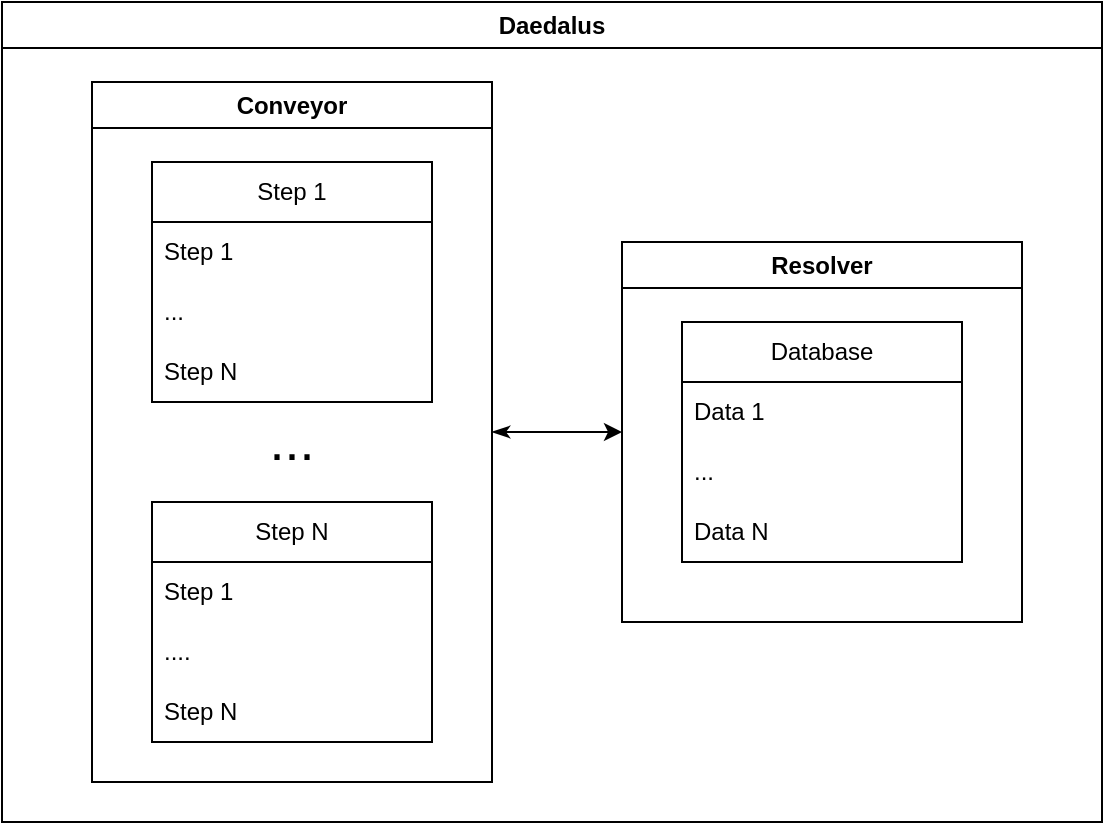 <mxfile version="24.2.1" type="device">
  <diagram name="Page-1" id="s0THY4sBElGK5vQmdqKM">
    <mxGraphModel dx="788" dy="662" grid="1" gridSize="10" guides="1" tooltips="1" connect="1" arrows="1" fold="1" page="1" pageScale="1" pageWidth="827" pageHeight="1169" math="0" shadow="0">
      <root>
        <mxCell id="0" />
        <mxCell id="1" parent="0" />
        <mxCell id="330m9o8dvJ60RVRWKiUh-3" value="Daedalus" style="swimlane;whiteSpace=wrap;html=1;" vertex="1" parent="1">
          <mxGeometry x="190" y="110" width="550" height="410" as="geometry" />
        </mxCell>
        <mxCell id="330m9o8dvJ60RVRWKiUh-28" value="" style="edgeStyle=orthogonalEdgeStyle;rounded=0;orthogonalLoop=1;jettySize=auto;html=1;entryX=0;entryY=0.5;entryDx=0;entryDy=0;startArrow=classicThin;startFill=1;" edge="1" parent="330m9o8dvJ60RVRWKiUh-3" source="330m9o8dvJ60RVRWKiUh-4" target="330m9o8dvJ60RVRWKiUh-23">
          <mxGeometry relative="1" as="geometry" />
        </mxCell>
        <mxCell id="330m9o8dvJ60RVRWKiUh-4" value="Conveyor" style="swimlane;whiteSpace=wrap;html=1;" vertex="1" parent="330m9o8dvJ60RVRWKiUh-3">
          <mxGeometry x="45" y="40" width="200" height="350" as="geometry" />
        </mxCell>
        <mxCell id="330m9o8dvJ60RVRWKiUh-5" value="Step 1" style="swimlane;fontStyle=0;childLayout=stackLayout;horizontal=1;startSize=30;horizontalStack=0;resizeParent=1;resizeParentMax=0;resizeLast=0;collapsible=1;marginBottom=0;whiteSpace=wrap;html=1;" vertex="1" parent="330m9o8dvJ60RVRWKiUh-4">
          <mxGeometry x="30" y="40" width="140" height="120" as="geometry" />
        </mxCell>
        <mxCell id="330m9o8dvJ60RVRWKiUh-6" value="Step 1" style="text;strokeColor=none;fillColor=none;align=left;verticalAlign=middle;spacingLeft=4;spacingRight=4;overflow=hidden;points=[[0,0.5],[1,0.5]];portConstraint=eastwest;rotatable=0;whiteSpace=wrap;html=1;" vertex="1" parent="330m9o8dvJ60RVRWKiUh-5">
          <mxGeometry y="30" width="140" height="30" as="geometry" />
        </mxCell>
        <mxCell id="330m9o8dvJ60RVRWKiUh-7" value="..." style="text;strokeColor=none;fillColor=none;align=left;verticalAlign=middle;spacingLeft=4;spacingRight=4;overflow=hidden;points=[[0,0.5],[1,0.5]];portConstraint=eastwest;rotatable=0;whiteSpace=wrap;html=1;" vertex="1" parent="330m9o8dvJ60RVRWKiUh-5">
          <mxGeometry y="60" width="140" height="30" as="geometry" />
        </mxCell>
        <mxCell id="330m9o8dvJ60RVRWKiUh-8" value="Step N" style="text;strokeColor=none;fillColor=none;align=left;verticalAlign=middle;spacingLeft=4;spacingRight=4;overflow=hidden;points=[[0,0.5],[1,0.5]];portConstraint=eastwest;rotatable=0;whiteSpace=wrap;html=1;" vertex="1" parent="330m9o8dvJ60RVRWKiUh-5">
          <mxGeometry y="90" width="140" height="30" as="geometry" />
        </mxCell>
        <mxCell id="330m9o8dvJ60RVRWKiUh-9" value="Step N" style="swimlane;fontStyle=0;childLayout=stackLayout;horizontal=1;startSize=30;horizontalStack=0;resizeParent=1;resizeParentMax=0;resizeLast=0;collapsible=1;marginBottom=0;whiteSpace=wrap;html=1;" vertex="1" parent="330m9o8dvJ60RVRWKiUh-4">
          <mxGeometry x="30" y="210" width="140" height="120" as="geometry" />
        </mxCell>
        <mxCell id="330m9o8dvJ60RVRWKiUh-10" value="Step 1" style="text;strokeColor=none;fillColor=none;align=left;verticalAlign=middle;spacingLeft=4;spacingRight=4;overflow=hidden;points=[[0,0.5],[1,0.5]];portConstraint=eastwest;rotatable=0;whiteSpace=wrap;html=1;" vertex="1" parent="330m9o8dvJ60RVRWKiUh-9">
          <mxGeometry y="30" width="140" height="30" as="geometry" />
        </mxCell>
        <mxCell id="330m9o8dvJ60RVRWKiUh-11" value="...." style="text;strokeColor=none;fillColor=none;align=left;verticalAlign=middle;spacingLeft=4;spacingRight=4;overflow=hidden;points=[[0,0.5],[1,0.5]];portConstraint=eastwest;rotatable=0;whiteSpace=wrap;html=1;" vertex="1" parent="330m9o8dvJ60RVRWKiUh-9">
          <mxGeometry y="60" width="140" height="30" as="geometry" />
        </mxCell>
        <mxCell id="330m9o8dvJ60RVRWKiUh-12" value="Step N" style="text;strokeColor=none;fillColor=none;align=left;verticalAlign=middle;spacingLeft=4;spacingRight=4;overflow=hidden;points=[[0,0.5],[1,0.5]];portConstraint=eastwest;rotatable=0;whiteSpace=wrap;html=1;" vertex="1" parent="330m9o8dvJ60RVRWKiUh-9">
          <mxGeometry y="90" width="140" height="30" as="geometry" />
        </mxCell>
        <mxCell id="330m9o8dvJ60RVRWKiUh-16" value="&lt;font style=&quot;font-size: 27px;&quot;&gt;...&lt;/font&gt;" style="text;html=1;align=center;verticalAlign=middle;whiteSpace=wrap;rounded=0;" vertex="1" parent="330m9o8dvJ60RVRWKiUh-4">
          <mxGeometry x="70" y="165" width="60" height="30" as="geometry" />
        </mxCell>
        <mxCell id="330m9o8dvJ60RVRWKiUh-23" value="Resolver" style="swimlane;whiteSpace=wrap;html=1;" vertex="1" parent="330m9o8dvJ60RVRWKiUh-3">
          <mxGeometry x="310" y="120" width="200" height="190" as="geometry" />
        </mxCell>
        <mxCell id="330m9o8dvJ60RVRWKiUh-19" value="Database" style="swimlane;fontStyle=0;childLayout=stackLayout;horizontal=1;startSize=30;horizontalStack=0;resizeParent=1;resizeParentMax=0;resizeLast=0;collapsible=1;marginBottom=0;whiteSpace=wrap;html=1;" vertex="1" parent="330m9o8dvJ60RVRWKiUh-23">
          <mxGeometry x="30" y="40" width="140" height="120" as="geometry" />
        </mxCell>
        <mxCell id="330m9o8dvJ60RVRWKiUh-20" value="Data 1" style="text;strokeColor=none;fillColor=none;align=left;verticalAlign=middle;spacingLeft=4;spacingRight=4;overflow=hidden;points=[[0,0.5],[1,0.5]];portConstraint=eastwest;rotatable=0;whiteSpace=wrap;html=1;" vertex="1" parent="330m9o8dvJ60RVRWKiUh-19">
          <mxGeometry y="30" width="140" height="30" as="geometry" />
        </mxCell>
        <mxCell id="330m9o8dvJ60RVRWKiUh-21" value="..." style="text;strokeColor=none;fillColor=none;align=left;verticalAlign=middle;spacingLeft=4;spacingRight=4;overflow=hidden;points=[[0,0.5],[1,0.5]];portConstraint=eastwest;rotatable=0;whiteSpace=wrap;html=1;" vertex="1" parent="330m9o8dvJ60RVRWKiUh-19">
          <mxGeometry y="60" width="140" height="30" as="geometry" />
        </mxCell>
        <mxCell id="330m9o8dvJ60RVRWKiUh-22" value="Data N" style="text;strokeColor=none;fillColor=none;align=left;verticalAlign=middle;spacingLeft=4;spacingRight=4;overflow=hidden;points=[[0,0.5],[1,0.5]];portConstraint=eastwest;rotatable=0;whiteSpace=wrap;html=1;" vertex="1" parent="330m9o8dvJ60RVRWKiUh-19">
          <mxGeometry y="90" width="140" height="30" as="geometry" />
        </mxCell>
      </root>
    </mxGraphModel>
  </diagram>
</mxfile>
